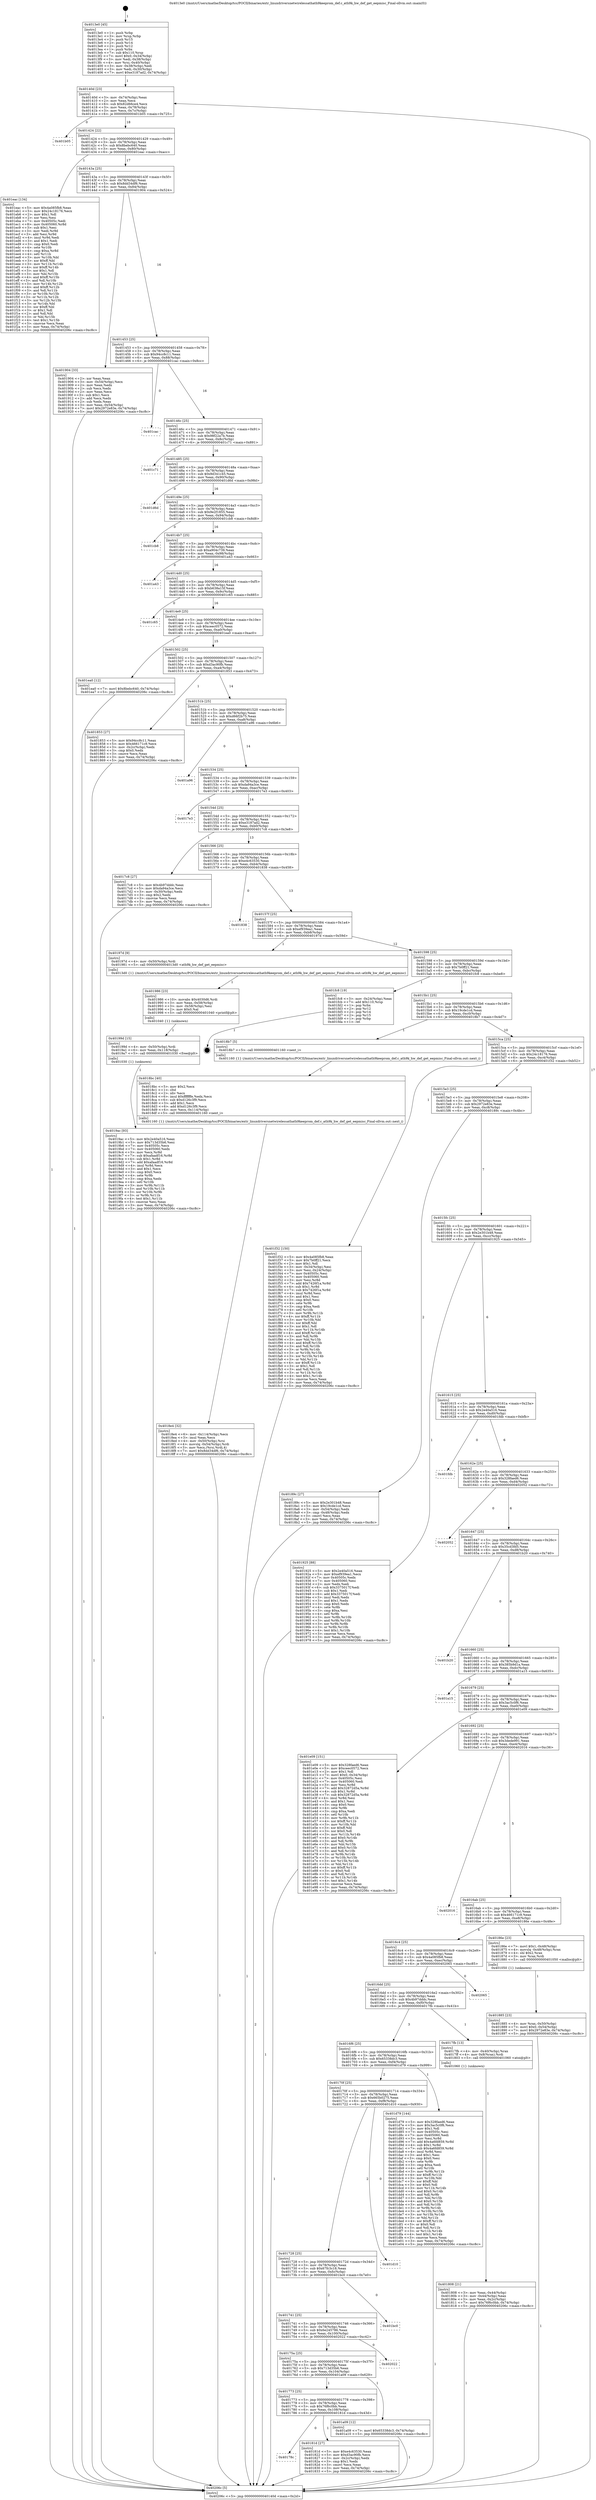 digraph "0x4013e0" {
  label = "0x4013e0 (/mnt/c/Users/mathe/Desktop/tcc/POCII/binaries/extr_linuxdriversnetwirelessathath9keeprom_def.c_ath9k_hw_def_get_eepmisc_Final-ollvm.out::main(0))"
  labelloc = "t"
  node[shape=record]

  Entry [label="",width=0.3,height=0.3,shape=circle,fillcolor=black,style=filled]
  "0x40140d" [label="{
     0x40140d [23]\l
     | [instrs]\l
     &nbsp;&nbsp;0x40140d \<+3\>: mov -0x74(%rbp),%eax\l
     &nbsp;&nbsp;0x401410 \<+2\>: mov %eax,%ecx\l
     &nbsp;&nbsp;0x401412 \<+6\>: sub $0x82d66ce4,%ecx\l
     &nbsp;&nbsp;0x401418 \<+3\>: mov %eax,-0x78(%rbp)\l
     &nbsp;&nbsp;0x40141b \<+3\>: mov %ecx,-0x7c(%rbp)\l
     &nbsp;&nbsp;0x40141e \<+6\>: je 0000000000401b05 \<main+0x725\>\l
  }"]
  "0x401b05" [label="{
     0x401b05\l
  }", style=dashed]
  "0x401424" [label="{
     0x401424 [22]\l
     | [instrs]\l
     &nbsp;&nbsp;0x401424 \<+5\>: jmp 0000000000401429 \<main+0x49\>\l
     &nbsp;&nbsp;0x401429 \<+3\>: mov -0x78(%rbp),%eax\l
     &nbsp;&nbsp;0x40142c \<+5\>: sub $0x8bebc640,%eax\l
     &nbsp;&nbsp;0x401431 \<+3\>: mov %eax,-0x80(%rbp)\l
     &nbsp;&nbsp;0x401434 \<+6\>: je 0000000000401eac \<main+0xacc\>\l
  }"]
  Exit [label="",width=0.3,height=0.3,shape=circle,fillcolor=black,style=filled,peripheries=2]
  "0x401eac" [label="{
     0x401eac [134]\l
     | [instrs]\l
     &nbsp;&nbsp;0x401eac \<+5\>: mov $0x4a085fb8,%eax\l
     &nbsp;&nbsp;0x401eb1 \<+5\>: mov $0x24c18176,%ecx\l
     &nbsp;&nbsp;0x401eb6 \<+2\>: mov $0x1,%dl\l
     &nbsp;&nbsp;0x401eb8 \<+2\>: xor %esi,%esi\l
     &nbsp;&nbsp;0x401eba \<+7\>: mov 0x40505c,%edi\l
     &nbsp;&nbsp;0x401ec1 \<+8\>: mov 0x405060,%r8d\l
     &nbsp;&nbsp;0x401ec9 \<+3\>: sub $0x1,%esi\l
     &nbsp;&nbsp;0x401ecc \<+3\>: mov %edi,%r9d\l
     &nbsp;&nbsp;0x401ecf \<+3\>: add %esi,%r9d\l
     &nbsp;&nbsp;0x401ed2 \<+4\>: imul %r9d,%edi\l
     &nbsp;&nbsp;0x401ed6 \<+3\>: and $0x1,%edi\l
     &nbsp;&nbsp;0x401ed9 \<+3\>: cmp $0x0,%edi\l
     &nbsp;&nbsp;0x401edc \<+4\>: sete %r10b\l
     &nbsp;&nbsp;0x401ee0 \<+4\>: cmp $0xa,%r8d\l
     &nbsp;&nbsp;0x401ee4 \<+4\>: setl %r11b\l
     &nbsp;&nbsp;0x401ee8 \<+3\>: mov %r10b,%bl\l
     &nbsp;&nbsp;0x401eeb \<+3\>: xor $0xff,%bl\l
     &nbsp;&nbsp;0x401eee \<+3\>: mov %r11b,%r14b\l
     &nbsp;&nbsp;0x401ef1 \<+4\>: xor $0xff,%r14b\l
     &nbsp;&nbsp;0x401ef5 \<+3\>: xor $0x1,%dl\l
     &nbsp;&nbsp;0x401ef8 \<+3\>: mov %bl,%r15b\l
     &nbsp;&nbsp;0x401efb \<+4\>: and $0xff,%r15b\l
     &nbsp;&nbsp;0x401eff \<+3\>: and %dl,%r10b\l
     &nbsp;&nbsp;0x401f02 \<+3\>: mov %r14b,%r12b\l
     &nbsp;&nbsp;0x401f05 \<+4\>: and $0xff,%r12b\l
     &nbsp;&nbsp;0x401f09 \<+3\>: and %dl,%r11b\l
     &nbsp;&nbsp;0x401f0c \<+3\>: or %r10b,%r15b\l
     &nbsp;&nbsp;0x401f0f \<+3\>: or %r11b,%r12b\l
     &nbsp;&nbsp;0x401f12 \<+3\>: xor %r12b,%r15b\l
     &nbsp;&nbsp;0x401f15 \<+3\>: or %r14b,%bl\l
     &nbsp;&nbsp;0x401f18 \<+3\>: xor $0xff,%bl\l
     &nbsp;&nbsp;0x401f1b \<+3\>: or $0x1,%dl\l
     &nbsp;&nbsp;0x401f1e \<+2\>: and %dl,%bl\l
     &nbsp;&nbsp;0x401f20 \<+3\>: or %bl,%r15b\l
     &nbsp;&nbsp;0x401f23 \<+4\>: test $0x1,%r15b\l
     &nbsp;&nbsp;0x401f27 \<+3\>: cmovne %ecx,%eax\l
     &nbsp;&nbsp;0x401f2a \<+3\>: mov %eax,-0x74(%rbp)\l
     &nbsp;&nbsp;0x401f2d \<+5\>: jmp 000000000040206c \<main+0xc8c\>\l
  }"]
  "0x40143a" [label="{
     0x40143a [25]\l
     | [instrs]\l
     &nbsp;&nbsp;0x40143a \<+5\>: jmp 000000000040143f \<main+0x5f\>\l
     &nbsp;&nbsp;0x40143f \<+3\>: mov -0x78(%rbp),%eax\l
     &nbsp;&nbsp;0x401442 \<+5\>: sub $0x8dd34df6,%eax\l
     &nbsp;&nbsp;0x401447 \<+6\>: mov %eax,-0x84(%rbp)\l
     &nbsp;&nbsp;0x40144d \<+6\>: je 0000000000401904 \<main+0x524\>\l
  }"]
  "0x4019ac" [label="{
     0x4019ac [93]\l
     | [instrs]\l
     &nbsp;&nbsp;0x4019ac \<+5\>: mov $0x2e40a516,%eax\l
     &nbsp;&nbsp;0x4019b1 \<+5\>: mov $0x713d35b6,%esi\l
     &nbsp;&nbsp;0x4019b6 \<+7\>: mov 0x40505c,%ecx\l
     &nbsp;&nbsp;0x4019bd \<+7\>: mov 0x405060,%edx\l
     &nbsp;&nbsp;0x4019c4 \<+3\>: mov %ecx,%r8d\l
     &nbsp;&nbsp;0x4019c7 \<+7\>: sub $0xafaadf16,%r8d\l
     &nbsp;&nbsp;0x4019ce \<+4\>: sub $0x1,%r8d\l
     &nbsp;&nbsp;0x4019d2 \<+7\>: add $0xafaadf16,%r8d\l
     &nbsp;&nbsp;0x4019d9 \<+4\>: imul %r8d,%ecx\l
     &nbsp;&nbsp;0x4019dd \<+3\>: and $0x1,%ecx\l
     &nbsp;&nbsp;0x4019e0 \<+3\>: cmp $0x0,%ecx\l
     &nbsp;&nbsp;0x4019e3 \<+4\>: sete %r9b\l
     &nbsp;&nbsp;0x4019e7 \<+3\>: cmp $0xa,%edx\l
     &nbsp;&nbsp;0x4019ea \<+4\>: setl %r10b\l
     &nbsp;&nbsp;0x4019ee \<+3\>: mov %r9b,%r11b\l
     &nbsp;&nbsp;0x4019f1 \<+3\>: and %r10b,%r11b\l
     &nbsp;&nbsp;0x4019f4 \<+3\>: xor %r10b,%r9b\l
     &nbsp;&nbsp;0x4019f7 \<+3\>: or %r9b,%r11b\l
     &nbsp;&nbsp;0x4019fa \<+4\>: test $0x1,%r11b\l
     &nbsp;&nbsp;0x4019fe \<+3\>: cmovne %esi,%eax\l
     &nbsp;&nbsp;0x401a01 \<+3\>: mov %eax,-0x74(%rbp)\l
     &nbsp;&nbsp;0x401a04 \<+5\>: jmp 000000000040206c \<main+0xc8c\>\l
  }"]
  "0x401904" [label="{
     0x401904 [33]\l
     | [instrs]\l
     &nbsp;&nbsp;0x401904 \<+2\>: xor %eax,%eax\l
     &nbsp;&nbsp;0x401906 \<+3\>: mov -0x54(%rbp),%ecx\l
     &nbsp;&nbsp;0x401909 \<+2\>: mov %eax,%edx\l
     &nbsp;&nbsp;0x40190b \<+2\>: sub %ecx,%edx\l
     &nbsp;&nbsp;0x40190d \<+2\>: mov %eax,%ecx\l
     &nbsp;&nbsp;0x40190f \<+3\>: sub $0x1,%ecx\l
     &nbsp;&nbsp;0x401912 \<+2\>: add %ecx,%edx\l
     &nbsp;&nbsp;0x401914 \<+2\>: sub %edx,%eax\l
     &nbsp;&nbsp;0x401916 \<+3\>: mov %eax,-0x54(%rbp)\l
     &nbsp;&nbsp;0x401919 \<+7\>: movl $0x2972e83e,-0x74(%rbp)\l
     &nbsp;&nbsp;0x401920 \<+5\>: jmp 000000000040206c \<main+0xc8c\>\l
  }"]
  "0x401453" [label="{
     0x401453 [25]\l
     | [instrs]\l
     &nbsp;&nbsp;0x401453 \<+5\>: jmp 0000000000401458 \<main+0x78\>\l
     &nbsp;&nbsp;0x401458 \<+3\>: mov -0x78(%rbp),%eax\l
     &nbsp;&nbsp;0x40145b \<+5\>: sub $0x94cc8c11,%eax\l
     &nbsp;&nbsp;0x401460 \<+6\>: mov %eax,-0x88(%rbp)\l
     &nbsp;&nbsp;0x401466 \<+6\>: je 0000000000401cac \<main+0x8cc\>\l
  }"]
  "0x40199d" [label="{
     0x40199d [15]\l
     | [instrs]\l
     &nbsp;&nbsp;0x40199d \<+4\>: mov -0x50(%rbp),%rdi\l
     &nbsp;&nbsp;0x4019a1 \<+6\>: mov %eax,-0x118(%rbp)\l
     &nbsp;&nbsp;0x4019a7 \<+5\>: call 0000000000401030 \<free@plt\>\l
     | [calls]\l
     &nbsp;&nbsp;0x401030 \{1\} (unknown)\l
  }"]
  "0x401cac" [label="{
     0x401cac\l
  }", style=dashed]
  "0x40146c" [label="{
     0x40146c [25]\l
     | [instrs]\l
     &nbsp;&nbsp;0x40146c \<+5\>: jmp 0000000000401471 \<main+0x91\>\l
     &nbsp;&nbsp;0x401471 \<+3\>: mov -0x78(%rbp),%eax\l
     &nbsp;&nbsp;0x401474 \<+5\>: sub $0x98f22a7b,%eax\l
     &nbsp;&nbsp;0x401479 \<+6\>: mov %eax,-0x8c(%rbp)\l
     &nbsp;&nbsp;0x40147f \<+6\>: je 0000000000401c71 \<main+0x891\>\l
  }"]
  "0x401986" [label="{
     0x401986 [23]\l
     | [instrs]\l
     &nbsp;&nbsp;0x401986 \<+10\>: movabs $0x4030d6,%rdi\l
     &nbsp;&nbsp;0x401990 \<+3\>: mov %eax,-0x58(%rbp)\l
     &nbsp;&nbsp;0x401993 \<+3\>: mov -0x58(%rbp),%esi\l
     &nbsp;&nbsp;0x401996 \<+2\>: mov $0x0,%al\l
     &nbsp;&nbsp;0x401998 \<+5\>: call 0000000000401040 \<printf@plt\>\l
     | [calls]\l
     &nbsp;&nbsp;0x401040 \{1\} (unknown)\l
  }"]
  "0x401c71" [label="{
     0x401c71\l
  }", style=dashed]
  "0x401485" [label="{
     0x401485 [25]\l
     | [instrs]\l
     &nbsp;&nbsp;0x401485 \<+5\>: jmp 000000000040148a \<main+0xaa\>\l
     &nbsp;&nbsp;0x40148a \<+3\>: mov -0x78(%rbp),%eax\l
     &nbsp;&nbsp;0x40148d \<+5\>: sub $0x9d341c45,%eax\l
     &nbsp;&nbsp;0x401492 \<+6\>: mov %eax,-0x90(%rbp)\l
     &nbsp;&nbsp;0x401498 \<+6\>: je 0000000000401d6d \<main+0x98d\>\l
  }"]
  "0x4018e4" [label="{
     0x4018e4 [32]\l
     | [instrs]\l
     &nbsp;&nbsp;0x4018e4 \<+6\>: mov -0x114(%rbp),%ecx\l
     &nbsp;&nbsp;0x4018ea \<+3\>: imul %eax,%ecx\l
     &nbsp;&nbsp;0x4018ed \<+4\>: mov -0x50(%rbp),%rsi\l
     &nbsp;&nbsp;0x4018f1 \<+4\>: movslq -0x54(%rbp),%rdi\l
     &nbsp;&nbsp;0x4018f5 \<+3\>: mov %ecx,(%rsi,%rdi,4)\l
     &nbsp;&nbsp;0x4018f8 \<+7\>: movl $0x8dd34df6,-0x74(%rbp)\l
     &nbsp;&nbsp;0x4018ff \<+5\>: jmp 000000000040206c \<main+0xc8c\>\l
  }"]
  "0x401d6d" [label="{
     0x401d6d\l
  }", style=dashed]
  "0x40149e" [label="{
     0x40149e [25]\l
     | [instrs]\l
     &nbsp;&nbsp;0x40149e \<+5\>: jmp 00000000004014a3 \<main+0xc3\>\l
     &nbsp;&nbsp;0x4014a3 \<+3\>: mov -0x78(%rbp),%eax\l
     &nbsp;&nbsp;0x4014a6 \<+5\>: sub $0x9e2f1855,%eax\l
     &nbsp;&nbsp;0x4014ab \<+6\>: mov %eax,-0x94(%rbp)\l
     &nbsp;&nbsp;0x4014b1 \<+6\>: je 0000000000401cb8 \<main+0x8d8\>\l
  }"]
  "0x4018bc" [label="{
     0x4018bc [40]\l
     | [instrs]\l
     &nbsp;&nbsp;0x4018bc \<+5\>: mov $0x2,%ecx\l
     &nbsp;&nbsp;0x4018c1 \<+1\>: cltd\l
     &nbsp;&nbsp;0x4018c2 \<+2\>: idiv %ecx\l
     &nbsp;&nbsp;0x4018c4 \<+6\>: imul $0xfffffffe,%edx,%ecx\l
     &nbsp;&nbsp;0x4018ca \<+6\>: sub $0xd126c3f9,%ecx\l
     &nbsp;&nbsp;0x4018d0 \<+3\>: add $0x1,%ecx\l
     &nbsp;&nbsp;0x4018d3 \<+6\>: add $0xd126c3f9,%ecx\l
     &nbsp;&nbsp;0x4018d9 \<+6\>: mov %ecx,-0x114(%rbp)\l
     &nbsp;&nbsp;0x4018df \<+5\>: call 0000000000401160 \<next_i\>\l
     | [calls]\l
     &nbsp;&nbsp;0x401160 \{1\} (/mnt/c/Users/mathe/Desktop/tcc/POCII/binaries/extr_linuxdriversnetwirelessathath9keeprom_def.c_ath9k_hw_def_get_eepmisc_Final-ollvm.out::next_i)\l
  }"]
  "0x401cb8" [label="{
     0x401cb8\l
  }", style=dashed]
  "0x4014b7" [label="{
     0x4014b7 [25]\l
     | [instrs]\l
     &nbsp;&nbsp;0x4014b7 \<+5\>: jmp 00000000004014bc \<main+0xdc\>\l
     &nbsp;&nbsp;0x4014bc \<+3\>: mov -0x78(%rbp),%eax\l
     &nbsp;&nbsp;0x4014bf \<+5\>: sub $0xa904c739,%eax\l
     &nbsp;&nbsp;0x4014c4 \<+6\>: mov %eax,-0x98(%rbp)\l
     &nbsp;&nbsp;0x4014ca \<+6\>: je 0000000000401a43 \<main+0x663\>\l
  }"]
  "0x401885" [label="{
     0x401885 [23]\l
     | [instrs]\l
     &nbsp;&nbsp;0x401885 \<+4\>: mov %rax,-0x50(%rbp)\l
     &nbsp;&nbsp;0x401889 \<+7\>: movl $0x0,-0x54(%rbp)\l
     &nbsp;&nbsp;0x401890 \<+7\>: movl $0x2972e83e,-0x74(%rbp)\l
     &nbsp;&nbsp;0x401897 \<+5\>: jmp 000000000040206c \<main+0xc8c\>\l
  }"]
  "0x401a43" [label="{
     0x401a43\l
  }", style=dashed]
  "0x4014d0" [label="{
     0x4014d0 [25]\l
     | [instrs]\l
     &nbsp;&nbsp;0x4014d0 \<+5\>: jmp 00000000004014d5 \<main+0xf5\>\l
     &nbsp;&nbsp;0x4014d5 \<+3\>: mov -0x78(%rbp),%eax\l
     &nbsp;&nbsp;0x4014d8 \<+5\>: sub $0xb638a15f,%eax\l
     &nbsp;&nbsp;0x4014dd \<+6\>: mov %eax,-0x9c(%rbp)\l
     &nbsp;&nbsp;0x4014e3 \<+6\>: je 0000000000401c65 \<main+0x885\>\l
  }"]
  "0x40178c" [label="{
     0x40178c\l
  }", style=dashed]
  "0x401c65" [label="{
     0x401c65\l
  }", style=dashed]
  "0x4014e9" [label="{
     0x4014e9 [25]\l
     | [instrs]\l
     &nbsp;&nbsp;0x4014e9 \<+5\>: jmp 00000000004014ee \<main+0x10e\>\l
     &nbsp;&nbsp;0x4014ee \<+3\>: mov -0x78(%rbp),%eax\l
     &nbsp;&nbsp;0x4014f1 \<+5\>: sub $0xceec0572,%eax\l
     &nbsp;&nbsp;0x4014f6 \<+6\>: mov %eax,-0xa0(%rbp)\l
     &nbsp;&nbsp;0x4014fc \<+6\>: je 0000000000401ea0 \<main+0xac0\>\l
  }"]
  "0x40181d" [label="{
     0x40181d [27]\l
     | [instrs]\l
     &nbsp;&nbsp;0x40181d \<+5\>: mov $0xe4c63530,%eax\l
     &nbsp;&nbsp;0x401822 \<+5\>: mov $0xd3ac90fb,%ecx\l
     &nbsp;&nbsp;0x401827 \<+3\>: mov -0x2c(%rbp),%edx\l
     &nbsp;&nbsp;0x40182a \<+3\>: cmp $0x1,%edx\l
     &nbsp;&nbsp;0x40182d \<+3\>: cmovl %ecx,%eax\l
     &nbsp;&nbsp;0x401830 \<+3\>: mov %eax,-0x74(%rbp)\l
     &nbsp;&nbsp;0x401833 \<+5\>: jmp 000000000040206c \<main+0xc8c\>\l
  }"]
  "0x401ea0" [label="{
     0x401ea0 [12]\l
     | [instrs]\l
     &nbsp;&nbsp;0x401ea0 \<+7\>: movl $0x8bebc640,-0x74(%rbp)\l
     &nbsp;&nbsp;0x401ea7 \<+5\>: jmp 000000000040206c \<main+0xc8c\>\l
  }"]
  "0x401502" [label="{
     0x401502 [25]\l
     | [instrs]\l
     &nbsp;&nbsp;0x401502 \<+5\>: jmp 0000000000401507 \<main+0x127\>\l
     &nbsp;&nbsp;0x401507 \<+3\>: mov -0x78(%rbp),%eax\l
     &nbsp;&nbsp;0x40150a \<+5\>: sub $0xd3ac90fb,%eax\l
     &nbsp;&nbsp;0x40150f \<+6\>: mov %eax,-0xa4(%rbp)\l
     &nbsp;&nbsp;0x401515 \<+6\>: je 0000000000401853 \<main+0x473\>\l
  }"]
  "0x401773" [label="{
     0x401773 [25]\l
     | [instrs]\l
     &nbsp;&nbsp;0x401773 \<+5\>: jmp 0000000000401778 \<main+0x398\>\l
     &nbsp;&nbsp;0x401778 \<+3\>: mov -0x78(%rbp),%eax\l
     &nbsp;&nbsp;0x40177b \<+5\>: sub $0x76f6c0bb,%eax\l
     &nbsp;&nbsp;0x401780 \<+6\>: mov %eax,-0x108(%rbp)\l
     &nbsp;&nbsp;0x401786 \<+6\>: je 000000000040181d \<main+0x43d\>\l
  }"]
  "0x401853" [label="{
     0x401853 [27]\l
     | [instrs]\l
     &nbsp;&nbsp;0x401853 \<+5\>: mov $0x94cc8c11,%eax\l
     &nbsp;&nbsp;0x401858 \<+5\>: mov $0x466171c9,%ecx\l
     &nbsp;&nbsp;0x40185d \<+3\>: mov -0x2c(%rbp),%edx\l
     &nbsp;&nbsp;0x401860 \<+3\>: cmp $0x0,%edx\l
     &nbsp;&nbsp;0x401863 \<+3\>: cmove %ecx,%eax\l
     &nbsp;&nbsp;0x401866 \<+3\>: mov %eax,-0x74(%rbp)\l
     &nbsp;&nbsp;0x401869 \<+5\>: jmp 000000000040206c \<main+0xc8c\>\l
  }"]
  "0x40151b" [label="{
     0x40151b [25]\l
     | [instrs]\l
     &nbsp;&nbsp;0x40151b \<+5\>: jmp 0000000000401520 \<main+0x140\>\l
     &nbsp;&nbsp;0x401520 \<+3\>: mov -0x78(%rbp),%eax\l
     &nbsp;&nbsp;0x401523 \<+5\>: sub $0xd66f2b75,%eax\l
     &nbsp;&nbsp;0x401528 \<+6\>: mov %eax,-0xa8(%rbp)\l
     &nbsp;&nbsp;0x40152e \<+6\>: je 0000000000401a96 \<main+0x6b6\>\l
  }"]
  "0x401a09" [label="{
     0x401a09 [12]\l
     | [instrs]\l
     &nbsp;&nbsp;0x401a09 \<+7\>: movl $0x65338dc3,-0x74(%rbp)\l
     &nbsp;&nbsp;0x401a10 \<+5\>: jmp 000000000040206c \<main+0xc8c\>\l
  }"]
  "0x401a96" [label="{
     0x401a96\l
  }", style=dashed]
  "0x401534" [label="{
     0x401534 [25]\l
     | [instrs]\l
     &nbsp;&nbsp;0x401534 \<+5\>: jmp 0000000000401539 \<main+0x159\>\l
     &nbsp;&nbsp;0x401539 \<+3\>: mov -0x78(%rbp),%eax\l
     &nbsp;&nbsp;0x40153c \<+5\>: sub $0xda94a3ce,%eax\l
     &nbsp;&nbsp;0x401541 \<+6\>: mov %eax,-0xac(%rbp)\l
     &nbsp;&nbsp;0x401547 \<+6\>: je 00000000004017e3 \<main+0x403\>\l
  }"]
  "0x40175a" [label="{
     0x40175a [25]\l
     | [instrs]\l
     &nbsp;&nbsp;0x40175a \<+5\>: jmp 000000000040175f \<main+0x37f\>\l
     &nbsp;&nbsp;0x40175f \<+3\>: mov -0x78(%rbp),%eax\l
     &nbsp;&nbsp;0x401762 \<+5\>: sub $0x713d35b6,%eax\l
     &nbsp;&nbsp;0x401767 \<+6\>: mov %eax,-0x104(%rbp)\l
     &nbsp;&nbsp;0x40176d \<+6\>: je 0000000000401a09 \<main+0x629\>\l
  }"]
  "0x4017e3" [label="{
     0x4017e3\l
  }", style=dashed]
  "0x40154d" [label="{
     0x40154d [25]\l
     | [instrs]\l
     &nbsp;&nbsp;0x40154d \<+5\>: jmp 0000000000401552 \<main+0x172\>\l
     &nbsp;&nbsp;0x401552 \<+3\>: mov -0x78(%rbp),%eax\l
     &nbsp;&nbsp;0x401555 \<+5\>: sub $0xe3187ad2,%eax\l
     &nbsp;&nbsp;0x40155a \<+6\>: mov %eax,-0xb0(%rbp)\l
     &nbsp;&nbsp;0x401560 \<+6\>: je 00000000004017c8 \<main+0x3e8\>\l
  }"]
  "0x402022" [label="{
     0x402022\l
  }", style=dashed]
  "0x4017c8" [label="{
     0x4017c8 [27]\l
     | [instrs]\l
     &nbsp;&nbsp;0x4017c8 \<+5\>: mov $0x4b97dddc,%eax\l
     &nbsp;&nbsp;0x4017cd \<+5\>: mov $0xda94a3ce,%ecx\l
     &nbsp;&nbsp;0x4017d2 \<+3\>: mov -0x30(%rbp),%edx\l
     &nbsp;&nbsp;0x4017d5 \<+3\>: cmp $0x2,%edx\l
     &nbsp;&nbsp;0x4017d8 \<+3\>: cmovne %ecx,%eax\l
     &nbsp;&nbsp;0x4017db \<+3\>: mov %eax,-0x74(%rbp)\l
     &nbsp;&nbsp;0x4017de \<+5\>: jmp 000000000040206c \<main+0xc8c\>\l
  }"]
  "0x401566" [label="{
     0x401566 [25]\l
     | [instrs]\l
     &nbsp;&nbsp;0x401566 \<+5\>: jmp 000000000040156b \<main+0x18b\>\l
     &nbsp;&nbsp;0x40156b \<+3\>: mov -0x78(%rbp),%eax\l
     &nbsp;&nbsp;0x40156e \<+5\>: sub $0xe4c63530,%eax\l
     &nbsp;&nbsp;0x401573 \<+6\>: mov %eax,-0xb4(%rbp)\l
     &nbsp;&nbsp;0x401579 \<+6\>: je 0000000000401838 \<main+0x458\>\l
  }"]
  "0x40206c" [label="{
     0x40206c [5]\l
     | [instrs]\l
     &nbsp;&nbsp;0x40206c \<+5\>: jmp 000000000040140d \<main+0x2d\>\l
  }"]
  "0x4013e0" [label="{
     0x4013e0 [45]\l
     | [instrs]\l
     &nbsp;&nbsp;0x4013e0 \<+1\>: push %rbp\l
     &nbsp;&nbsp;0x4013e1 \<+3\>: mov %rsp,%rbp\l
     &nbsp;&nbsp;0x4013e4 \<+2\>: push %r15\l
     &nbsp;&nbsp;0x4013e6 \<+2\>: push %r14\l
     &nbsp;&nbsp;0x4013e8 \<+2\>: push %r12\l
     &nbsp;&nbsp;0x4013ea \<+1\>: push %rbx\l
     &nbsp;&nbsp;0x4013eb \<+7\>: sub $0x110,%rsp\l
     &nbsp;&nbsp;0x4013f2 \<+7\>: movl $0x0,-0x34(%rbp)\l
     &nbsp;&nbsp;0x4013f9 \<+3\>: mov %edi,-0x38(%rbp)\l
     &nbsp;&nbsp;0x4013fc \<+4\>: mov %rsi,-0x40(%rbp)\l
     &nbsp;&nbsp;0x401400 \<+3\>: mov -0x38(%rbp),%edi\l
     &nbsp;&nbsp;0x401403 \<+3\>: mov %edi,-0x30(%rbp)\l
     &nbsp;&nbsp;0x401406 \<+7\>: movl $0xe3187ad2,-0x74(%rbp)\l
  }"]
  "0x401741" [label="{
     0x401741 [25]\l
     | [instrs]\l
     &nbsp;&nbsp;0x401741 \<+5\>: jmp 0000000000401746 \<main+0x366\>\l
     &nbsp;&nbsp;0x401746 \<+3\>: mov -0x78(%rbp),%eax\l
     &nbsp;&nbsp;0x401749 \<+5\>: sub $0x6e245786,%eax\l
     &nbsp;&nbsp;0x40174e \<+6\>: mov %eax,-0x100(%rbp)\l
     &nbsp;&nbsp;0x401754 \<+6\>: je 0000000000402022 \<main+0xc42\>\l
  }"]
  "0x401838" [label="{
     0x401838\l
  }", style=dashed]
  "0x40157f" [label="{
     0x40157f [25]\l
     | [instrs]\l
     &nbsp;&nbsp;0x40157f \<+5\>: jmp 0000000000401584 \<main+0x1a4\>\l
     &nbsp;&nbsp;0x401584 \<+3\>: mov -0x78(%rbp),%eax\l
     &nbsp;&nbsp;0x401587 \<+5\>: sub $0xef939ea1,%eax\l
     &nbsp;&nbsp;0x40158c \<+6\>: mov %eax,-0xb8(%rbp)\l
     &nbsp;&nbsp;0x401592 \<+6\>: je 000000000040197d \<main+0x59d\>\l
  }"]
  "0x401bc0" [label="{
     0x401bc0\l
  }", style=dashed]
  "0x40197d" [label="{
     0x40197d [9]\l
     | [instrs]\l
     &nbsp;&nbsp;0x40197d \<+4\>: mov -0x50(%rbp),%rdi\l
     &nbsp;&nbsp;0x401981 \<+5\>: call 00000000004013d0 \<ath9k_hw_def_get_eepmisc\>\l
     | [calls]\l
     &nbsp;&nbsp;0x4013d0 \{1\} (/mnt/c/Users/mathe/Desktop/tcc/POCII/binaries/extr_linuxdriversnetwirelessathath9keeprom_def.c_ath9k_hw_def_get_eepmisc_Final-ollvm.out::ath9k_hw_def_get_eepmisc)\l
  }"]
  "0x401598" [label="{
     0x401598 [25]\l
     | [instrs]\l
     &nbsp;&nbsp;0x401598 \<+5\>: jmp 000000000040159d \<main+0x1bd\>\l
     &nbsp;&nbsp;0x40159d \<+3\>: mov -0x78(%rbp),%eax\l
     &nbsp;&nbsp;0x4015a0 \<+5\>: sub $0x7b0ff21,%eax\l
     &nbsp;&nbsp;0x4015a5 \<+6\>: mov %eax,-0xbc(%rbp)\l
     &nbsp;&nbsp;0x4015ab \<+6\>: je 0000000000401fc8 \<main+0xbe8\>\l
  }"]
  "0x401728" [label="{
     0x401728 [25]\l
     | [instrs]\l
     &nbsp;&nbsp;0x401728 \<+5\>: jmp 000000000040172d \<main+0x34d\>\l
     &nbsp;&nbsp;0x40172d \<+3\>: mov -0x78(%rbp),%eax\l
     &nbsp;&nbsp;0x401730 \<+5\>: sub $0x67fc3c18,%eax\l
     &nbsp;&nbsp;0x401735 \<+6\>: mov %eax,-0xfc(%rbp)\l
     &nbsp;&nbsp;0x40173b \<+6\>: je 0000000000401bc0 \<main+0x7e0\>\l
  }"]
  "0x401fc8" [label="{
     0x401fc8 [19]\l
     | [instrs]\l
     &nbsp;&nbsp;0x401fc8 \<+3\>: mov -0x24(%rbp),%eax\l
     &nbsp;&nbsp;0x401fcb \<+7\>: add $0x110,%rsp\l
     &nbsp;&nbsp;0x401fd2 \<+1\>: pop %rbx\l
     &nbsp;&nbsp;0x401fd3 \<+2\>: pop %r12\l
     &nbsp;&nbsp;0x401fd5 \<+2\>: pop %r14\l
     &nbsp;&nbsp;0x401fd7 \<+2\>: pop %r15\l
     &nbsp;&nbsp;0x401fd9 \<+1\>: pop %rbp\l
     &nbsp;&nbsp;0x401fda \<+1\>: ret\l
  }"]
  "0x4015b1" [label="{
     0x4015b1 [25]\l
     | [instrs]\l
     &nbsp;&nbsp;0x4015b1 \<+5\>: jmp 00000000004015b6 \<main+0x1d6\>\l
     &nbsp;&nbsp;0x4015b6 \<+3\>: mov -0x78(%rbp),%eax\l
     &nbsp;&nbsp;0x4015b9 \<+5\>: sub $0x19cde1cd,%eax\l
     &nbsp;&nbsp;0x4015be \<+6\>: mov %eax,-0xc0(%rbp)\l
     &nbsp;&nbsp;0x4015c4 \<+6\>: je 00000000004018b7 \<main+0x4d7\>\l
  }"]
  "0x401d10" [label="{
     0x401d10\l
  }", style=dashed]
  "0x4018b7" [label="{
     0x4018b7 [5]\l
     | [instrs]\l
     &nbsp;&nbsp;0x4018b7 \<+5\>: call 0000000000401160 \<next_i\>\l
     | [calls]\l
     &nbsp;&nbsp;0x401160 \{1\} (/mnt/c/Users/mathe/Desktop/tcc/POCII/binaries/extr_linuxdriversnetwirelessathath9keeprom_def.c_ath9k_hw_def_get_eepmisc_Final-ollvm.out::next_i)\l
  }"]
  "0x4015ca" [label="{
     0x4015ca [25]\l
     | [instrs]\l
     &nbsp;&nbsp;0x4015ca \<+5\>: jmp 00000000004015cf \<main+0x1ef\>\l
     &nbsp;&nbsp;0x4015cf \<+3\>: mov -0x78(%rbp),%eax\l
     &nbsp;&nbsp;0x4015d2 \<+5\>: sub $0x24c18176,%eax\l
     &nbsp;&nbsp;0x4015d7 \<+6\>: mov %eax,-0xc4(%rbp)\l
     &nbsp;&nbsp;0x4015dd \<+6\>: je 0000000000401f32 \<main+0xb52\>\l
  }"]
  "0x40170f" [label="{
     0x40170f [25]\l
     | [instrs]\l
     &nbsp;&nbsp;0x40170f \<+5\>: jmp 0000000000401714 \<main+0x334\>\l
     &nbsp;&nbsp;0x401714 \<+3\>: mov -0x78(%rbp),%eax\l
     &nbsp;&nbsp;0x401717 \<+5\>: sub $0x665b0275,%eax\l
     &nbsp;&nbsp;0x40171c \<+6\>: mov %eax,-0xf8(%rbp)\l
     &nbsp;&nbsp;0x401722 \<+6\>: je 0000000000401d10 \<main+0x930\>\l
  }"]
  "0x401f32" [label="{
     0x401f32 [150]\l
     | [instrs]\l
     &nbsp;&nbsp;0x401f32 \<+5\>: mov $0x4a085fb8,%eax\l
     &nbsp;&nbsp;0x401f37 \<+5\>: mov $0x7b0ff21,%ecx\l
     &nbsp;&nbsp;0x401f3c \<+2\>: mov $0x1,%dl\l
     &nbsp;&nbsp;0x401f3e \<+3\>: mov -0x34(%rbp),%esi\l
     &nbsp;&nbsp;0x401f41 \<+3\>: mov %esi,-0x24(%rbp)\l
     &nbsp;&nbsp;0x401f44 \<+7\>: mov 0x40505c,%esi\l
     &nbsp;&nbsp;0x401f4b \<+7\>: mov 0x405060,%edi\l
     &nbsp;&nbsp;0x401f52 \<+3\>: mov %esi,%r8d\l
     &nbsp;&nbsp;0x401f55 \<+7\>: add $0x7426f1a,%r8d\l
     &nbsp;&nbsp;0x401f5c \<+4\>: sub $0x1,%r8d\l
     &nbsp;&nbsp;0x401f60 \<+7\>: sub $0x7426f1a,%r8d\l
     &nbsp;&nbsp;0x401f67 \<+4\>: imul %r8d,%esi\l
     &nbsp;&nbsp;0x401f6b \<+3\>: and $0x1,%esi\l
     &nbsp;&nbsp;0x401f6e \<+3\>: cmp $0x0,%esi\l
     &nbsp;&nbsp;0x401f71 \<+4\>: sete %r9b\l
     &nbsp;&nbsp;0x401f75 \<+3\>: cmp $0xa,%edi\l
     &nbsp;&nbsp;0x401f78 \<+4\>: setl %r10b\l
     &nbsp;&nbsp;0x401f7c \<+3\>: mov %r9b,%r11b\l
     &nbsp;&nbsp;0x401f7f \<+4\>: xor $0xff,%r11b\l
     &nbsp;&nbsp;0x401f83 \<+3\>: mov %r10b,%bl\l
     &nbsp;&nbsp;0x401f86 \<+3\>: xor $0xff,%bl\l
     &nbsp;&nbsp;0x401f89 \<+3\>: xor $0x1,%dl\l
     &nbsp;&nbsp;0x401f8c \<+3\>: mov %r11b,%r14b\l
     &nbsp;&nbsp;0x401f8f \<+4\>: and $0xff,%r14b\l
     &nbsp;&nbsp;0x401f93 \<+3\>: and %dl,%r9b\l
     &nbsp;&nbsp;0x401f96 \<+3\>: mov %bl,%r15b\l
     &nbsp;&nbsp;0x401f99 \<+4\>: and $0xff,%r15b\l
     &nbsp;&nbsp;0x401f9d \<+3\>: and %dl,%r10b\l
     &nbsp;&nbsp;0x401fa0 \<+3\>: or %r9b,%r14b\l
     &nbsp;&nbsp;0x401fa3 \<+3\>: or %r10b,%r15b\l
     &nbsp;&nbsp;0x401fa6 \<+3\>: xor %r15b,%r14b\l
     &nbsp;&nbsp;0x401fa9 \<+3\>: or %bl,%r11b\l
     &nbsp;&nbsp;0x401fac \<+4\>: xor $0xff,%r11b\l
     &nbsp;&nbsp;0x401fb0 \<+3\>: or $0x1,%dl\l
     &nbsp;&nbsp;0x401fb3 \<+3\>: and %dl,%r11b\l
     &nbsp;&nbsp;0x401fb6 \<+3\>: or %r11b,%r14b\l
     &nbsp;&nbsp;0x401fb9 \<+4\>: test $0x1,%r14b\l
     &nbsp;&nbsp;0x401fbd \<+3\>: cmovne %ecx,%eax\l
     &nbsp;&nbsp;0x401fc0 \<+3\>: mov %eax,-0x74(%rbp)\l
     &nbsp;&nbsp;0x401fc3 \<+5\>: jmp 000000000040206c \<main+0xc8c\>\l
  }"]
  "0x4015e3" [label="{
     0x4015e3 [25]\l
     | [instrs]\l
     &nbsp;&nbsp;0x4015e3 \<+5\>: jmp 00000000004015e8 \<main+0x208\>\l
     &nbsp;&nbsp;0x4015e8 \<+3\>: mov -0x78(%rbp),%eax\l
     &nbsp;&nbsp;0x4015eb \<+5\>: sub $0x2972e83e,%eax\l
     &nbsp;&nbsp;0x4015f0 \<+6\>: mov %eax,-0xc8(%rbp)\l
     &nbsp;&nbsp;0x4015f6 \<+6\>: je 000000000040189c \<main+0x4bc\>\l
  }"]
  "0x401d79" [label="{
     0x401d79 [144]\l
     | [instrs]\l
     &nbsp;&nbsp;0x401d79 \<+5\>: mov $0x328faed6,%eax\l
     &nbsp;&nbsp;0x401d7e \<+5\>: mov $0x3ac5c0f6,%ecx\l
     &nbsp;&nbsp;0x401d83 \<+2\>: mov $0x1,%dl\l
     &nbsp;&nbsp;0x401d85 \<+7\>: mov 0x40505c,%esi\l
     &nbsp;&nbsp;0x401d8c \<+7\>: mov 0x405060,%edi\l
     &nbsp;&nbsp;0x401d93 \<+3\>: mov %esi,%r8d\l
     &nbsp;&nbsp;0x401d96 \<+7\>: add $0x4a6fd859,%r8d\l
     &nbsp;&nbsp;0x401d9d \<+4\>: sub $0x1,%r8d\l
     &nbsp;&nbsp;0x401da1 \<+7\>: sub $0x4a6fd859,%r8d\l
     &nbsp;&nbsp;0x401da8 \<+4\>: imul %r8d,%esi\l
     &nbsp;&nbsp;0x401dac \<+3\>: and $0x1,%esi\l
     &nbsp;&nbsp;0x401daf \<+3\>: cmp $0x0,%esi\l
     &nbsp;&nbsp;0x401db2 \<+4\>: sete %r9b\l
     &nbsp;&nbsp;0x401db6 \<+3\>: cmp $0xa,%edi\l
     &nbsp;&nbsp;0x401db9 \<+4\>: setl %r10b\l
     &nbsp;&nbsp;0x401dbd \<+3\>: mov %r9b,%r11b\l
     &nbsp;&nbsp;0x401dc0 \<+4\>: xor $0xff,%r11b\l
     &nbsp;&nbsp;0x401dc4 \<+3\>: mov %r10b,%bl\l
     &nbsp;&nbsp;0x401dc7 \<+3\>: xor $0xff,%bl\l
     &nbsp;&nbsp;0x401dca \<+3\>: xor $0x0,%dl\l
     &nbsp;&nbsp;0x401dcd \<+3\>: mov %r11b,%r14b\l
     &nbsp;&nbsp;0x401dd0 \<+4\>: and $0x0,%r14b\l
     &nbsp;&nbsp;0x401dd4 \<+3\>: and %dl,%r9b\l
     &nbsp;&nbsp;0x401dd7 \<+3\>: mov %bl,%r15b\l
     &nbsp;&nbsp;0x401dda \<+4\>: and $0x0,%r15b\l
     &nbsp;&nbsp;0x401dde \<+3\>: and %dl,%r10b\l
     &nbsp;&nbsp;0x401de1 \<+3\>: or %r9b,%r14b\l
     &nbsp;&nbsp;0x401de4 \<+3\>: or %r10b,%r15b\l
     &nbsp;&nbsp;0x401de7 \<+3\>: xor %r15b,%r14b\l
     &nbsp;&nbsp;0x401dea \<+3\>: or %bl,%r11b\l
     &nbsp;&nbsp;0x401ded \<+4\>: xor $0xff,%r11b\l
     &nbsp;&nbsp;0x401df1 \<+3\>: or $0x0,%dl\l
     &nbsp;&nbsp;0x401df4 \<+3\>: and %dl,%r11b\l
     &nbsp;&nbsp;0x401df7 \<+3\>: or %r11b,%r14b\l
     &nbsp;&nbsp;0x401dfa \<+4\>: test $0x1,%r14b\l
     &nbsp;&nbsp;0x401dfe \<+3\>: cmovne %ecx,%eax\l
     &nbsp;&nbsp;0x401e01 \<+3\>: mov %eax,-0x74(%rbp)\l
     &nbsp;&nbsp;0x401e04 \<+5\>: jmp 000000000040206c \<main+0xc8c\>\l
  }"]
  "0x40189c" [label="{
     0x40189c [27]\l
     | [instrs]\l
     &nbsp;&nbsp;0x40189c \<+5\>: mov $0x2e301b48,%eax\l
     &nbsp;&nbsp;0x4018a1 \<+5\>: mov $0x19cde1cd,%ecx\l
     &nbsp;&nbsp;0x4018a6 \<+3\>: mov -0x54(%rbp),%edx\l
     &nbsp;&nbsp;0x4018a9 \<+3\>: cmp -0x48(%rbp),%edx\l
     &nbsp;&nbsp;0x4018ac \<+3\>: cmovl %ecx,%eax\l
     &nbsp;&nbsp;0x4018af \<+3\>: mov %eax,-0x74(%rbp)\l
     &nbsp;&nbsp;0x4018b2 \<+5\>: jmp 000000000040206c \<main+0xc8c\>\l
  }"]
  "0x4015fc" [label="{
     0x4015fc [25]\l
     | [instrs]\l
     &nbsp;&nbsp;0x4015fc \<+5\>: jmp 0000000000401601 \<main+0x221\>\l
     &nbsp;&nbsp;0x401601 \<+3\>: mov -0x78(%rbp),%eax\l
     &nbsp;&nbsp;0x401604 \<+5\>: sub $0x2e301b48,%eax\l
     &nbsp;&nbsp;0x401609 \<+6\>: mov %eax,-0xcc(%rbp)\l
     &nbsp;&nbsp;0x40160f \<+6\>: je 0000000000401925 \<main+0x545\>\l
  }"]
  "0x401808" [label="{
     0x401808 [21]\l
     | [instrs]\l
     &nbsp;&nbsp;0x401808 \<+3\>: mov %eax,-0x44(%rbp)\l
     &nbsp;&nbsp;0x40180b \<+3\>: mov -0x44(%rbp),%eax\l
     &nbsp;&nbsp;0x40180e \<+3\>: mov %eax,-0x2c(%rbp)\l
     &nbsp;&nbsp;0x401811 \<+7\>: movl $0x76f6c0bb,-0x74(%rbp)\l
     &nbsp;&nbsp;0x401818 \<+5\>: jmp 000000000040206c \<main+0xc8c\>\l
  }"]
  "0x401925" [label="{
     0x401925 [88]\l
     | [instrs]\l
     &nbsp;&nbsp;0x401925 \<+5\>: mov $0x2e40a516,%eax\l
     &nbsp;&nbsp;0x40192a \<+5\>: mov $0xef939ea1,%ecx\l
     &nbsp;&nbsp;0x40192f \<+7\>: mov 0x40505c,%edx\l
     &nbsp;&nbsp;0x401936 \<+7\>: mov 0x405060,%esi\l
     &nbsp;&nbsp;0x40193d \<+2\>: mov %edx,%edi\l
     &nbsp;&nbsp;0x40193f \<+6\>: sub $0x3375017f,%edi\l
     &nbsp;&nbsp;0x401945 \<+3\>: sub $0x1,%edi\l
     &nbsp;&nbsp;0x401948 \<+6\>: add $0x3375017f,%edi\l
     &nbsp;&nbsp;0x40194e \<+3\>: imul %edi,%edx\l
     &nbsp;&nbsp;0x401951 \<+3\>: and $0x1,%edx\l
     &nbsp;&nbsp;0x401954 \<+3\>: cmp $0x0,%edx\l
     &nbsp;&nbsp;0x401957 \<+4\>: sete %r8b\l
     &nbsp;&nbsp;0x40195b \<+3\>: cmp $0xa,%esi\l
     &nbsp;&nbsp;0x40195e \<+4\>: setl %r9b\l
     &nbsp;&nbsp;0x401962 \<+3\>: mov %r8b,%r10b\l
     &nbsp;&nbsp;0x401965 \<+3\>: and %r9b,%r10b\l
     &nbsp;&nbsp;0x401968 \<+3\>: xor %r9b,%r8b\l
     &nbsp;&nbsp;0x40196b \<+3\>: or %r8b,%r10b\l
     &nbsp;&nbsp;0x40196e \<+4\>: test $0x1,%r10b\l
     &nbsp;&nbsp;0x401972 \<+3\>: cmovne %ecx,%eax\l
     &nbsp;&nbsp;0x401975 \<+3\>: mov %eax,-0x74(%rbp)\l
     &nbsp;&nbsp;0x401978 \<+5\>: jmp 000000000040206c \<main+0xc8c\>\l
  }"]
  "0x401615" [label="{
     0x401615 [25]\l
     | [instrs]\l
     &nbsp;&nbsp;0x401615 \<+5\>: jmp 000000000040161a \<main+0x23a\>\l
     &nbsp;&nbsp;0x40161a \<+3\>: mov -0x78(%rbp),%eax\l
     &nbsp;&nbsp;0x40161d \<+5\>: sub $0x2e40a516,%eax\l
     &nbsp;&nbsp;0x401622 \<+6\>: mov %eax,-0xd0(%rbp)\l
     &nbsp;&nbsp;0x401628 \<+6\>: je 0000000000401fdb \<main+0xbfb\>\l
  }"]
  "0x4016f6" [label="{
     0x4016f6 [25]\l
     | [instrs]\l
     &nbsp;&nbsp;0x4016f6 \<+5\>: jmp 00000000004016fb \<main+0x31b\>\l
     &nbsp;&nbsp;0x4016fb \<+3\>: mov -0x78(%rbp),%eax\l
     &nbsp;&nbsp;0x4016fe \<+5\>: sub $0x65338dc3,%eax\l
     &nbsp;&nbsp;0x401703 \<+6\>: mov %eax,-0xf4(%rbp)\l
     &nbsp;&nbsp;0x401709 \<+6\>: je 0000000000401d79 \<main+0x999\>\l
  }"]
  "0x401fdb" [label="{
     0x401fdb\l
  }", style=dashed]
  "0x40162e" [label="{
     0x40162e [25]\l
     | [instrs]\l
     &nbsp;&nbsp;0x40162e \<+5\>: jmp 0000000000401633 \<main+0x253\>\l
     &nbsp;&nbsp;0x401633 \<+3\>: mov -0x78(%rbp),%eax\l
     &nbsp;&nbsp;0x401636 \<+5\>: sub $0x328faed6,%eax\l
     &nbsp;&nbsp;0x40163b \<+6\>: mov %eax,-0xd4(%rbp)\l
     &nbsp;&nbsp;0x401641 \<+6\>: je 0000000000402052 \<main+0xc72\>\l
  }"]
  "0x4017fb" [label="{
     0x4017fb [13]\l
     | [instrs]\l
     &nbsp;&nbsp;0x4017fb \<+4\>: mov -0x40(%rbp),%rax\l
     &nbsp;&nbsp;0x4017ff \<+4\>: mov 0x8(%rax),%rdi\l
     &nbsp;&nbsp;0x401803 \<+5\>: call 0000000000401060 \<atoi@plt\>\l
     | [calls]\l
     &nbsp;&nbsp;0x401060 \{1\} (unknown)\l
  }"]
  "0x402052" [label="{
     0x402052\l
  }", style=dashed]
  "0x401647" [label="{
     0x401647 [25]\l
     | [instrs]\l
     &nbsp;&nbsp;0x401647 \<+5\>: jmp 000000000040164c \<main+0x26c\>\l
     &nbsp;&nbsp;0x40164c \<+3\>: mov -0x78(%rbp),%eax\l
     &nbsp;&nbsp;0x40164f \<+5\>: sub $0x35cd3fd5,%eax\l
     &nbsp;&nbsp;0x401654 \<+6\>: mov %eax,-0xd8(%rbp)\l
     &nbsp;&nbsp;0x40165a \<+6\>: je 0000000000401b20 \<main+0x740\>\l
  }"]
  "0x4016dd" [label="{
     0x4016dd [25]\l
     | [instrs]\l
     &nbsp;&nbsp;0x4016dd \<+5\>: jmp 00000000004016e2 \<main+0x302\>\l
     &nbsp;&nbsp;0x4016e2 \<+3\>: mov -0x78(%rbp),%eax\l
     &nbsp;&nbsp;0x4016e5 \<+5\>: sub $0x4b97dddc,%eax\l
     &nbsp;&nbsp;0x4016ea \<+6\>: mov %eax,-0xf0(%rbp)\l
     &nbsp;&nbsp;0x4016f0 \<+6\>: je 00000000004017fb \<main+0x41b\>\l
  }"]
  "0x401b20" [label="{
     0x401b20\l
  }", style=dashed]
  "0x401660" [label="{
     0x401660 [25]\l
     | [instrs]\l
     &nbsp;&nbsp;0x401660 \<+5\>: jmp 0000000000401665 \<main+0x285\>\l
     &nbsp;&nbsp;0x401665 \<+3\>: mov -0x78(%rbp),%eax\l
     &nbsp;&nbsp;0x401668 \<+5\>: sub $0x385b9d1a,%eax\l
     &nbsp;&nbsp;0x40166d \<+6\>: mov %eax,-0xdc(%rbp)\l
     &nbsp;&nbsp;0x401673 \<+6\>: je 0000000000401a15 \<main+0x635\>\l
  }"]
  "0x402065" [label="{
     0x402065\l
  }", style=dashed]
  "0x401a15" [label="{
     0x401a15\l
  }", style=dashed]
  "0x401679" [label="{
     0x401679 [25]\l
     | [instrs]\l
     &nbsp;&nbsp;0x401679 \<+5\>: jmp 000000000040167e \<main+0x29e\>\l
     &nbsp;&nbsp;0x40167e \<+3\>: mov -0x78(%rbp),%eax\l
     &nbsp;&nbsp;0x401681 \<+5\>: sub $0x3ac5c0f6,%eax\l
     &nbsp;&nbsp;0x401686 \<+6\>: mov %eax,-0xe0(%rbp)\l
     &nbsp;&nbsp;0x40168c \<+6\>: je 0000000000401e09 \<main+0xa29\>\l
  }"]
  "0x4016c4" [label="{
     0x4016c4 [25]\l
     | [instrs]\l
     &nbsp;&nbsp;0x4016c4 \<+5\>: jmp 00000000004016c9 \<main+0x2e9\>\l
     &nbsp;&nbsp;0x4016c9 \<+3\>: mov -0x78(%rbp),%eax\l
     &nbsp;&nbsp;0x4016cc \<+5\>: sub $0x4a085fb8,%eax\l
     &nbsp;&nbsp;0x4016d1 \<+6\>: mov %eax,-0xec(%rbp)\l
     &nbsp;&nbsp;0x4016d7 \<+6\>: je 0000000000402065 \<main+0xc85\>\l
  }"]
  "0x401e09" [label="{
     0x401e09 [151]\l
     | [instrs]\l
     &nbsp;&nbsp;0x401e09 \<+5\>: mov $0x328faed6,%eax\l
     &nbsp;&nbsp;0x401e0e \<+5\>: mov $0xceec0572,%ecx\l
     &nbsp;&nbsp;0x401e13 \<+2\>: mov $0x1,%dl\l
     &nbsp;&nbsp;0x401e15 \<+7\>: movl $0x0,-0x34(%rbp)\l
     &nbsp;&nbsp;0x401e1c \<+7\>: mov 0x40505c,%esi\l
     &nbsp;&nbsp;0x401e23 \<+7\>: mov 0x405060,%edi\l
     &nbsp;&nbsp;0x401e2a \<+3\>: mov %esi,%r8d\l
     &nbsp;&nbsp;0x401e2d \<+7\>: add $0x32872d5a,%r8d\l
     &nbsp;&nbsp;0x401e34 \<+4\>: sub $0x1,%r8d\l
     &nbsp;&nbsp;0x401e38 \<+7\>: sub $0x32872d5a,%r8d\l
     &nbsp;&nbsp;0x401e3f \<+4\>: imul %r8d,%esi\l
     &nbsp;&nbsp;0x401e43 \<+3\>: and $0x1,%esi\l
     &nbsp;&nbsp;0x401e46 \<+3\>: cmp $0x0,%esi\l
     &nbsp;&nbsp;0x401e49 \<+4\>: sete %r9b\l
     &nbsp;&nbsp;0x401e4d \<+3\>: cmp $0xa,%edi\l
     &nbsp;&nbsp;0x401e50 \<+4\>: setl %r10b\l
     &nbsp;&nbsp;0x401e54 \<+3\>: mov %r9b,%r11b\l
     &nbsp;&nbsp;0x401e57 \<+4\>: xor $0xff,%r11b\l
     &nbsp;&nbsp;0x401e5b \<+3\>: mov %r10b,%bl\l
     &nbsp;&nbsp;0x401e5e \<+3\>: xor $0xff,%bl\l
     &nbsp;&nbsp;0x401e61 \<+3\>: xor $0x0,%dl\l
     &nbsp;&nbsp;0x401e64 \<+3\>: mov %r11b,%r14b\l
     &nbsp;&nbsp;0x401e67 \<+4\>: and $0x0,%r14b\l
     &nbsp;&nbsp;0x401e6b \<+3\>: and %dl,%r9b\l
     &nbsp;&nbsp;0x401e6e \<+3\>: mov %bl,%r15b\l
     &nbsp;&nbsp;0x401e71 \<+4\>: and $0x0,%r15b\l
     &nbsp;&nbsp;0x401e75 \<+3\>: and %dl,%r10b\l
     &nbsp;&nbsp;0x401e78 \<+3\>: or %r9b,%r14b\l
     &nbsp;&nbsp;0x401e7b \<+3\>: or %r10b,%r15b\l
     &nbsp;&nbsp;0x401e7e \<+3\>: xor %r15b,%r14b\l
     &nbsp;&nbsp;0x401e81 \<+3\>: or %bl,%r11b\l
     &nbsp;&nbsp;0x401e84 \<+4\>: xor $0xff,%r11b\l
     &nbsp;&nbsp;0x401e88 \<+3\>: or $0x0,%dl\l
     &nbsp;&nbsp;0x401e8b \<+3\>: and %dl,%r11b\l
     &nbsp;&nbsp;0x401e8e \<+3\>: or %r11b,%r14b\l
     &nbsp;&nbsp;0x401e91 \<+4\>: test $0x1,%r14b\l
     &nbsp;&nbsp;0x401e95 \<+3\>: cmovne %ecx,%eax\l
     &nbsp;&nbsp;0x401e98 \<+3\>: mov %eax,-0x74(%rbp)\l
     &nbsp;&nbsp;0x401e9b \<+5\>: jmp 000000000040206c \<main+0xc8c\>\l
  }"]
  "0x401692" [label="{
     0x401692 [25]\l
     | [instrs]\l
     &nbsp;&nbsp;0x401692 \<+5\>: jmp 0000000000401697 \<main+0x2b7\>\l
     &nbsp;&nbsp;0x401697 \<+3\>: mov -0x78(%rbp),%eax\l
     &nbsp;&nbsp;0x40169a \<+5\>: sub $0x3dede991,%eax\l
     &nbsp;&nbsp;0x40169f \<+6\>: mov %eax,-0xe4(%rbp)\l
     &nbsp;&nbsp;0x4016a5 \<+6\>: je 0000000000402016 \<main+0xc36\>\l
  }"]
  "0x40186e" [label="{
     0x40186e [23]\l
     | [instrs]\l
     &nbsp;&nbsp;0x40186e \<+7\>: movl $0x1,-0x48(%rbp)\l
     &nbsp;&nbsp;0x401875 \<+4\>: movslq -0x48(%rbp),%rax\l
     &nbsp;&nbsp;0x401879 \<+4\>: shl $0x2,%rax\l
     &nbsp;&nbsp;0x40187d \<+3\>: mov %rax,%rdi\l
     &nbsp;&nbsp;0x401880 \<+5\>: call 0000000000401050 \<malloc@plt\>\l
     | [calls]\l
     &nbsp;&nbsp;0x401050 \{1\} (unknown)\l
  }"]
  "0x402016" [label="{
     0x402016\l
  }", style=dashed]
  "0x4016ab" [label="{
     0x4016ab [25]\l
     | [instrs]\l
     &nbsp;&nbsp;0x4016ab \<+5\>: jmp 00000000004016b0 \<main+0x2d0\>\l
     &nbsp;&nbsp;0x4016b0 \<+3\>: mov -0x78(%rbp),%eax\l
     &nbsp;&nbsp;0x4016b3 \<+5\>: sub $0x466171c9,%eax\l
     &nbsp;&nbsp;0x4016b8 \<+6\>: mov %eax,-0xe8(%rbp)\l
     &nbsp;&nbsp;0x4016be \<+6\>: je 000000000040186e \<main+0x48e\>\l
  }"]
  Entry -> "0x4013e0" [label=" 1"]
  "0x40140d" -> "0x401b05" [label=" 0"]
  "0x40140d" -> "0x401424" [label=" 18"]
  "0x401fc8" -> Exit [label=" 1"]
  "0x401424" -> "0x401eac" [label=" 1"]
  "0x401424" -> "0x40143a" [label=" 17"]
  "0x401f32" -> "0x40206c" [label=" 1"]
  "0x40143a" -> "0x401904" [label=" 1"]
  "0x40143a" -> "0x401453" [label=" 16"]
  "0x401eac" -> "0x40206c" [label=" 1"]
  "0x401453" -> "0x401cac" [label=" 0"]
  "0x401453" -> "0x40146c" [label=" 16"]
  "0x401ea0" -> "0x40206c" [label=" 1"]
  "0x40146c" -> "0x401c71" [label=" 0"]
  "0x40146c" -> "0x401485" [label=" 16"]
  "0x401e09" -> "0x40206c" [label=" 1"]
  "0x401485" -> "0x401d6d" [label=" 0"]
  "0x401485" -> "0x40149e" [label=" 16"]
  "0x401d79" -> "0x40206c" [label=" 1"]
  "0x40149e" -> "0x401cb8" [label=" 0"]
  "0x40149e" -> "0x4014b7" [label=" 16"]
  "0x401a09" -> "0x40206c" [label=" 1"]
  "0x4014b7" -> "0x401a43" [label=" 0"]
  "0x4014b7" -> "0x4014d0" [label=" 16"]
  "0x4019ac" -> "0x40206c" [label=" 1"]
  "0x4014d0" -> "0x401c65" [label=" 0"]
  "0x4014d0" -> "0x4014e9" [label=" 16"]
  "0x40199d" -> "0x4019ac" [label=" 1"]
  "0x4014e9" -> "0x401ea0" [label=" 1"]
  "0x4014e9" -> "0x401502" [label=" 15"]
  "0x401986" -> "0x40199d" [label=" 1"]
  "0x401502" -> "0x401853" [label=" 1"]
  "0x401502" -> "0x40151b" [label=" 14"]
  "0x401925" -> "0x40206c" [label=" 1"]
  "0x40151b" -> "0x401a96" [label=" 0"]
  "0x40151b" -> "0x401534" [label=" 14"]
  "0x401904" -> "0x40206c" [label=" 1"]
  "0x401534" -> "0x4017e3" [label=" 0"]
  "0x401534" -> "0x40154d" [label=" 14"]
  "0x4018bc" -> "0x4018e4" [label=" 1"]
  "0x40154d" -> "0x4017c8" [label=" 1"]
  "0x40154d" -> "0x401566" [label=" 13"]
  "0x4017c8" -> "0x40206c" [label=" 1"]
  "0x4013e0" -> "0x40140d" [label=" 1"]
  "0x40206c" -> "0x40140d" [label=" 17"]
  "0x4018b7" -> "0x4018bc" [label=" 1"]
  "0x401566" -> "0x401838" [label=" 0"]
  "0x401566" -> "0x40157f" [label=" 13"]
  "0x401885" -> "0x40206c" [label=" 1"]
  "0x40157f" -> "0x40197d" [label=" 1"]
  "0x40157f" -> "0x401598" [label=" 12"]
  "0x40186e" -> "0x401885" [label=" 1"]
  "0x401598" -> "0x401fc8" [label=" 1"]
  "0x401598" -> "0x4015b1" [label=" 11"]
  "0x40181d" -> "0x40206c" [label=" 1"]
  "0x4015b1" -> "0x4018b7" [label=" 1"]
  "0x4015b1" -> "0x4015ca" [label=" 10"]
  "0x401773" -> "0x40178c" [label=" 0"]
  "0x4015ca" -> "0x401f32" [label=" 1"]
  "0x4015ca" -> "0x4015e3" [label=" 9"]
  "0x40197d" -> "0x401986" [label=" 1"]
  "0x4015e3" -> "0x40189c" [label=" 2"]
  "0x4015e3" -> "0x4015fc" [label=" 7"]
  "0x40175a" -> "0x401773" [label=" 1"]
  "0x4015fc" -> "0x401925" [label=" 1"]
  "0x4015fc" -> "0x401615" [label=" 6"]
  "0x4018e4" -> "0x40206c" [label=" 1"]
  "0x401615" -> "0x401fdb" [label=" 0"]
  "0x401615" -> "0x40162e" [label=" 6"]
  "0x401741" -> "0x40175a" [label=" 2"]
  "0x40162e" -> "0x402052" [label=" 0"]
  "0x40162e" -> "0x401647" [label=" 6"]
  "0x401741" -> "0x402022" [label=" 0"]
  "0x401647" -> "0x401b20" [label=" 0"]
  "0x401647" -> "0x401660" [label=" 6"]
  "0x401728" -> "0x401741" [label=" 2"]
  "0x401660" -> "0x401a15" [label=" 0"]
  "0x401660" -> "0x401679" [label=" 6"]
  "0x401728" -> "0x401bc0" [label=" 0"]
  "0x401679" -> "0x401e09" [label=" 1"]
  "0x401679" -> "0x401692" [label=" 5"]
  "0x40170f" -> "0x401728" [label=" 2"]
  "0x401692" -> "0x402016" [label=" 0"]
  "0x401692" -> "0x4016ab" [label=" 5"]
  "0x40170f" -> "0x401d10" [label=" 0"]
  "0x4016ab" -> "0x40186e" [label=" 1"]
  "0x4016ab" -> "0x4016c4" [label=" 4"]
  "0x401853" -> "0x40206c" [label=" 1"]
  "0x4016c4" -> "0x402065" [label=" 0"]
  "0x4016c4" -> "0x4016dd" [label=" 4"]
  "0x40189c" -> "0x40206c" [label=" 2"]
  "0x4016dd" -> "0x4017fb" [label=" 1"]
  "0x4016dd" -> "0x4016f6" [label=" 3"]
  "0x4017fb" -> "0x401808" [label=" 1"]
  "0x401808" -> "0x40206c" [label=" 1"]
  "0x40175a" -> "0x401a09" [label=" 1"]
  "0x4016f6" -> "0x401d79" [label=" 1"]
  "0x4016f6" -> "0x40170f" [label=" 2"]
  "0x401773" -> "0x40181d" [label=" 1"]
}
